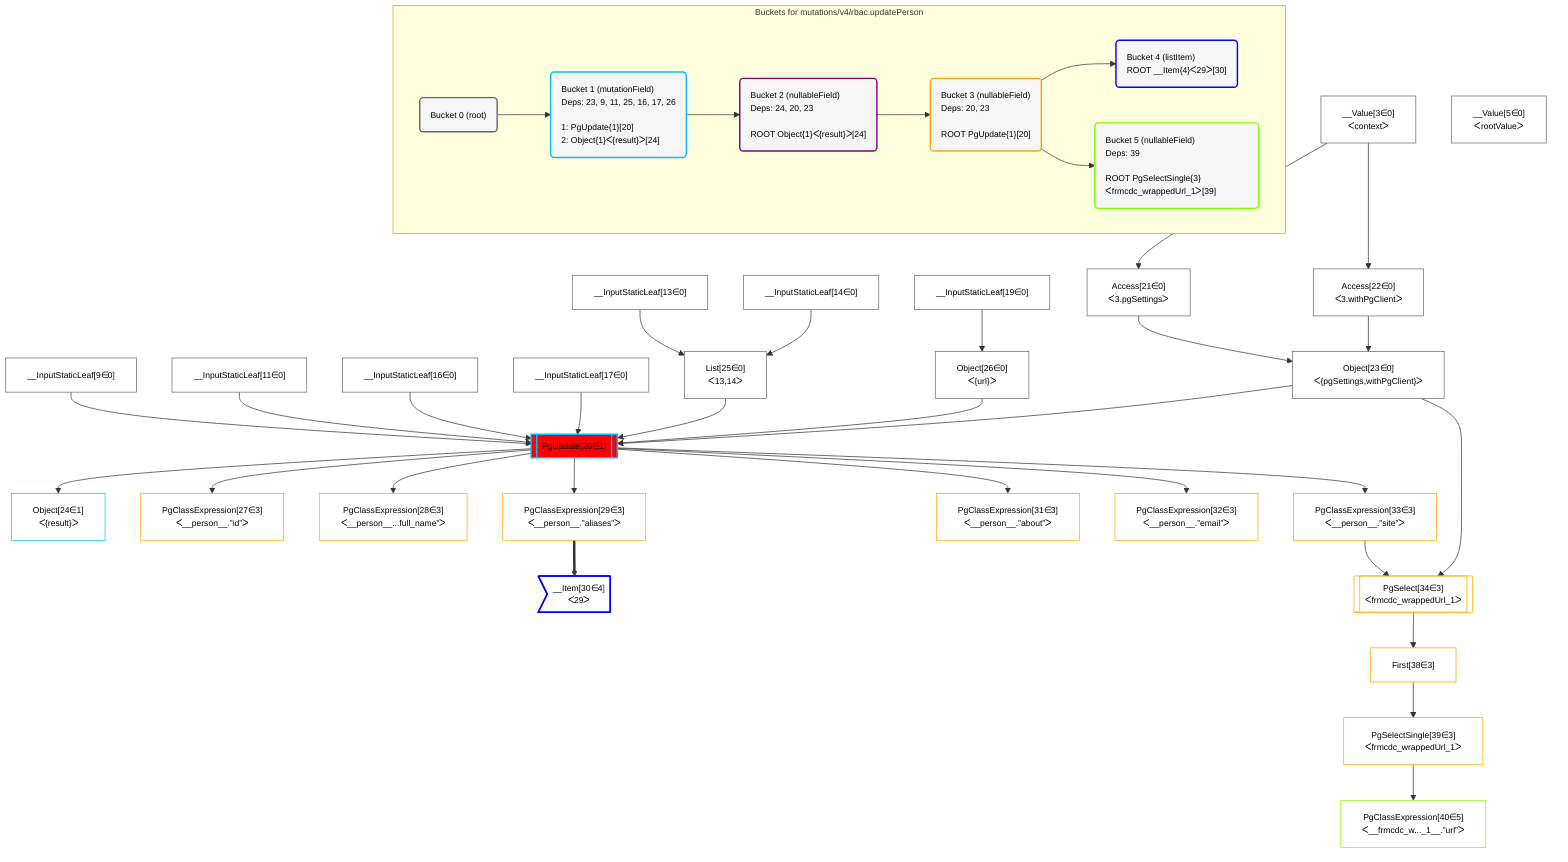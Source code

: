 %%{init: {'themeVariables': { 'fontSize': '12px'}}}%%
graph TD
    classDef path fill:#eee,stroke:#000,color:#000
    classDef plan fill:#fff,stroke-width:1px,color:#000
    classDef itemplan fill:#fff,stroke-width:2px,color:#000
    classDef sideeffectplan fill:#f00,stroke-width:2px,color:#000
    classDef bucket fill:#f6f6f6,color:#000,stroke-width:2px,text-align:left


    %% define steps
    __Value3["__Value[3∈0]<br />ᐸcontextᐳ"]:::plan
    __Value5["__Value[5∈0]<br />ᐸrootValueᐳ"]:::plan
    __InputStaticLeaf9["__InputStaticLeaf[9∈0]"]:::plan
    __InputStaticLeaf11["__InputStaticLeaf[11∈0]"]:::plan
    __InputStaticLeaf13["__InputStaticLeaf[13∈0]"]:::plan
    __InputStaticLeaf14["__InputStaticLeaf[14∈0]"]:::plan
    __InputStaticLeaf16["__InputStaticLeaf[16∈0]"]:::plan
    __InputStaticLeaf17["__InputStaticLeaf[17∈0]"]:::plan
    __InputStaticLeaf19["__InputStaticLeaf[19∈0]"]:::plan
    Access21["Access[21∈0]<br />ᐸ3.pgSettingsᐳ"]:::plan
    Access22["Access[22∈0]<br />ᐸ3.withPgClientᐳ"]:::plan
    Object23["Object[23∈0]<br />ᐸ{pgSettings,withPgClient}ᐳ"]:::plan
    List25["List[25∈0]<br />ᐸ13,14ᐳ"]:::plan
    Object26["Object[26∈0]<br />ᐸ{url}ᐳ"]:::plan
    PgUpdate20[["PgUpdate[20∈1]"]]:::sideeffectplan
    Object24["Object[24∈1]<br />ᐸ{result}ᐳ"]:::plan
    PgClassExpression27["PgClassExpression[27∈3]<br />ᐸ__person__.”id”ᐳ"]:::plan
    PgClassExpression28["PgClassExpression[28∈3]<br />ᐸ__person__...full_name”ᐳ"]:::plan
    PgClassExpression29["PgClassExpression[29∈3]<br />ᐸ__person__.”aliases”ᐳ"]:::plan
    __Item30>"__Item[30∈4]<br />ᐸ29ᐳ"]:::itemplan
    PgClassExpression31["PgClassExpression[31∈3]<br />ᐸ__person__.”about”ᐳ"]:::plan
    PgClassExpression32["PgClassExpression[32∈3]<br />ᐸ__person__.”email”ᐳ"]:::plan
    PgClassExpression33["PgClassExpression[33∈3]<br />ᐸ__person__.”site”ᐳ"]:::plan
    PgSelect34[["PgSelect[34∈3]<br />ᐸfrmcdc_wrappedUrl_1ᐳ"]]:::plan
    First38["First[38∈3]"]:::plan
    PgSelectSingle39["PgSelectSingle[39∈3]<br />ᐸfrmcdc_wrappedUrl_1ᐳ"]:::plan
    PgClassExpression40["PgClassExpression[40∈5]<br />ᐸ__frmcdc_w..._1__.”url”ᐳ"]:::plan

    %% plan dependencies
    __Value3 --> Access21
    __Value3 --> Access22
    Access21 & Access22 --> Object23
    __InputStaticLeaf13 & __InputStaticLeaf14 --> List25
    __InputStaticLeaf19 --> Object26
    Object23 & __InputStaticLeaf9 & __InputStaticLeaf11 & List25 & __InputStaticLeaf16 & __InputStaticLeaf17 & Object26 --> PgUpdate20
    PgUpdate20 --> Object24
    PgUpdate20 --> PgClassExpression27
    PgUpdate20 --> PgClassExpression28
    PgUpdate20 --> PgClassExpression29
    PgClassExpression29 ==> __Item30
    PgUpdate20 --> PgClassExpression31
    PgUpdate20 --> PgClassExpression32
    PgUpdate20 --> PgClassExpression33
    Object23 & PgClassExpression33 --> PgSelect34
    PgSelect34 --> First38
    First38 --> PgSelectSingle39
    PgSelectSingle39 --> PgClassExpression40

    subgraph "Buckets for mutations/v4/rbac.updatePerson"
    Bucket0("Bucket 0 (root)"):::bucket
    classDef bucket0 stroke:#696969
    class Bucket0,__Value3,__Value5,__InputStaticLeaf9,__InputStaticLeaf11,__InputStaticLeaf13,__InputStaticLeaf14,__InputStaticLeaf16,__InputStaticLeaf17,__InputStaticLeaf19,Access21,Access22,Object23,List25,Object26 bucket0
    Bucket1("Bucket 1 (mutationField)<br />Deps: 23, 9, 11, 25, 16, 17, 26<br /><br />1: PgUpdate{1}[20]<br />2: Object{1}ᐸ{result}ᐳ[24]"):::bucket
    classDef bucket1 stroke:#00bfff
    class Bucket1,PgUpdate20,Object24 bucket1
    Bucket2("Bucket 2 (nullableField)<br />Deps: 24, 20, 23<br /><br />ROOT Object{1}ᐸ{result}ᐳ[24]"):::bucket
    classDef bucket2 stroke:#7f007f
    class Bucket2 bucket2
    Bucket3("Bucket 3 (nullableField)<br />Deps: 20, 23<br /><br />ROOT PgUpdate{1}[20]"):::bucket
    classDef bucket3 stroke:#ffa500
    class Bucket3,PgClassExpression27,PgClassExpression28,PgClassExpression29,PgClassExpression31,PgClassExpression32,PgClassExpression33,PgSelect34,First38,PgSelectSingle39 bucket3
    Bucket4("Bucket 4 (listItem)<br />ROOT __Item{4}ᐸ29ᐳ[30]"):::bucket
    classDef bucket4 stroke:#0000ff
    class Bucket4,__Item30 bucket4
    Bucket5("Bucket 5 (nullableField)<br />Deps: 39<br /><br />ROOT PgSelectSingle{3}ᐸfrmcdc_wrappedUrl_1ᐳ[39]"):::bucket
    classDef bucket5 stroke:#7fff00
    class Bucket5,PgClassExpression40 bucket5
    Bucket0 --> Bucket1
    Bucket1 --> Bucket2
    Bucket2 --> Bucket3
    Bucket3 --> Bucket4 & Bucket5
    end